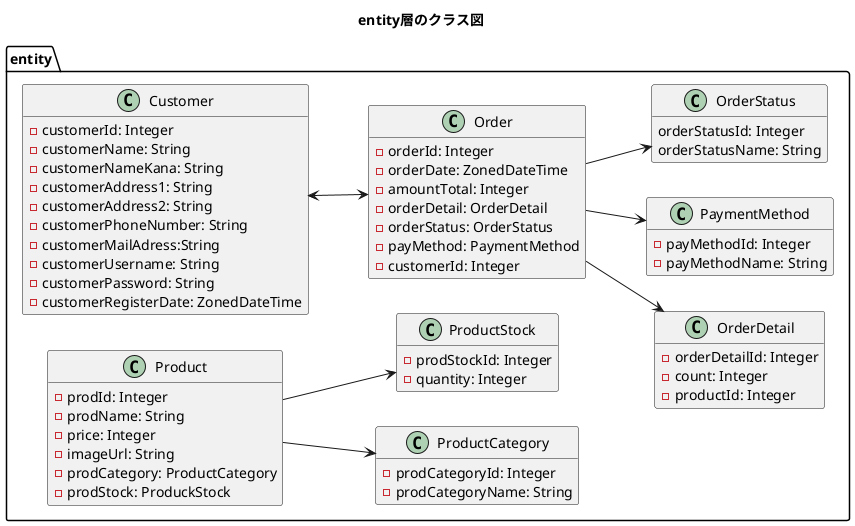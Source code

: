 @startuml
title entity層のクラス図
hide empty members
left to right direction

package entity{
    class Customer{
        -customerId: Integer
        -customerName: String
        -customerNameKana: String
        -customerAddress1: String
        -customerAddress2: String
        -customerPhoneNumber: String
        -customerMailAdress:String
        -customerUsername: String
        -customerPassword: String
        -customerRegisterDate: ZonedDateTime
    }

    class Order{
        -orderId: Integer
        -orderDate: ZonedDateTime
        -amountTotal: Integer
        -orderDetail: OrderDetail
        -orderStatus: OrderStatus
        -payMethod: PaymentMethod
        -customerId: Integer
    }

    class OrderDetail{
        -orderDetailId: Integer
        -count: Integer
        -productId: Integer
    }
    
    class PaymentMethod{
    	-payMethodId: Integer
    	-payMethodName: String
    }

    class OrderStatus{
        orderStatusId: Integer
        orderStatusName: String
    }

    class Product{
        -prodId: Integer
        -prodName: String
        -price: Integer
        -imageUrl: String
        -prodCategory: ProductCategory
        -prodStock: ProduckStock
    }

    class ProductCategory{
        -prodCategoryId: Integer
        -prodCategoryName: String
    }

    class ProductStock{
        -prodStockId: Integer
        -quantity: Integer
    }

}

Customer <--> Order
Order --> OrderStatus
Order --> OrderDetail
Order --> PaymentMethod
Product --> ProductStock
Product --> ProductCategory
@enduml